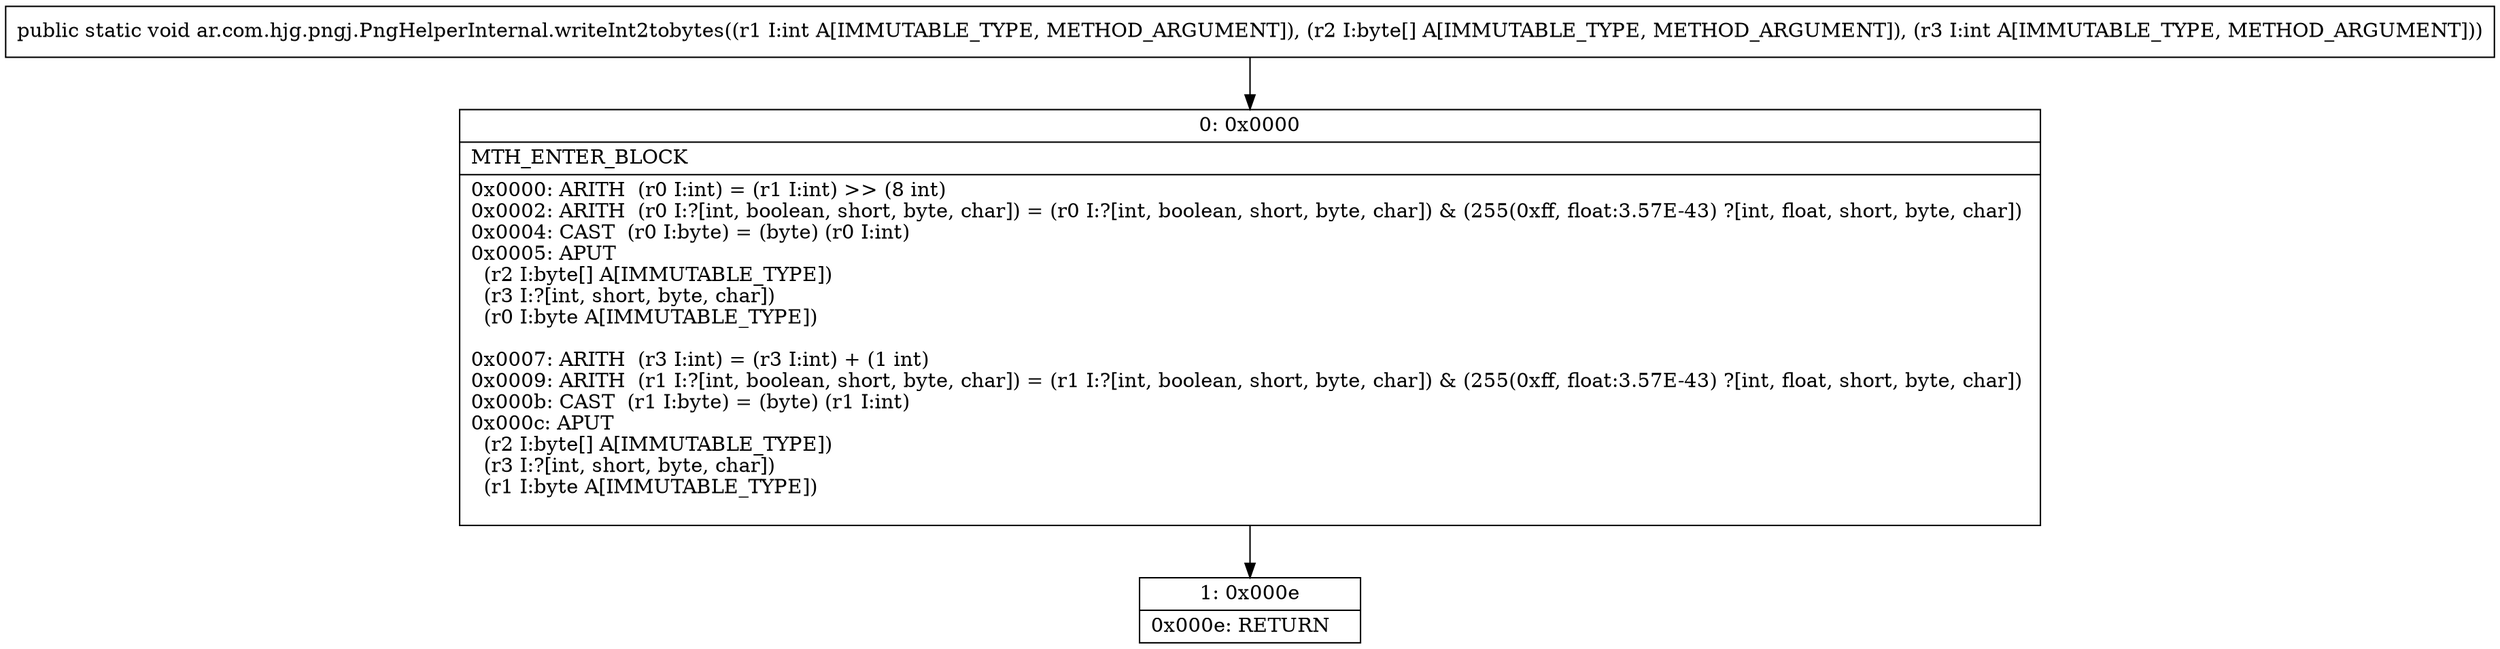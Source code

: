 digraph "CFG forar.com.hjg.pngj.PngHelperInternal.writeInt2tobytes(I[BI)V" {
Node_0 [shape=record,label="{0\:\ 0x0000|MTH_ENTER_BLOCK\l|0x0000: ARITH  (r0 I:int) = (r1 I:int) \>\> (8 int) \l0x0002: ARITH  (r0 I:?[int, boolean, short, byte, char]) = (r0 I:?[int, boolean, short, byte, char]) & (255(0xff, float:3.57E\-43) ?[int, float, short, byte, char]) \l0x0004: CAST  (r0 I:byte) = (byte) (r0 I:int) \l0x0005: APUT  \l  (r2 I:byte[] A[IMMUTABLE_TYPE])\l  (r3 I:?[int, short, byte, char])\l  (r0 I:byte A[IMMUTABLE_TYPE])\l \l0x0007: ARITH  (r3 I:int) = (r3 I:int) + (1 int) \l0x0009: ARITH  (r1 I:?[int, boolean, short, byte, char]) = (r1 I:?[int, boolean, short, byte, char]) & (255(0xff, float:3.57E\-43) ?[int, float, short, byte, char]) \l0x000b: CAST  (r1 I:byte) = (byte) (r1 I:int) \l0x000c: APUT  \l  (r2 I:byte[] A[IMMUTABLE_TYPE])\l  (r3 I:?[int, short, byte, char])\l  (r1 I:byte A[IMMUTABLE_TYPE])\l \l}"];
Node_1 [shape=record,label="{1\:\ 0x000e|0x000e: RETURN   \l}"];
MethodNode[shape=record,label="{public static void ar.com.hjg.pngj.PngHelperInternal.writeInt2tobytes((r1 I:int A[IMMUTABLE_TYPE, METHOD_ARGUMENT]), (r2 I:byte[] A[IMMUTABLE_TYPE, METHOD_ARGUMENT]), (r3 I:int A[IMMUTABLE_TYPE, METHOD_ARGUMENT])) }"];
MethodNode -> Node_0;
Node_0 -> Node_1;
}


